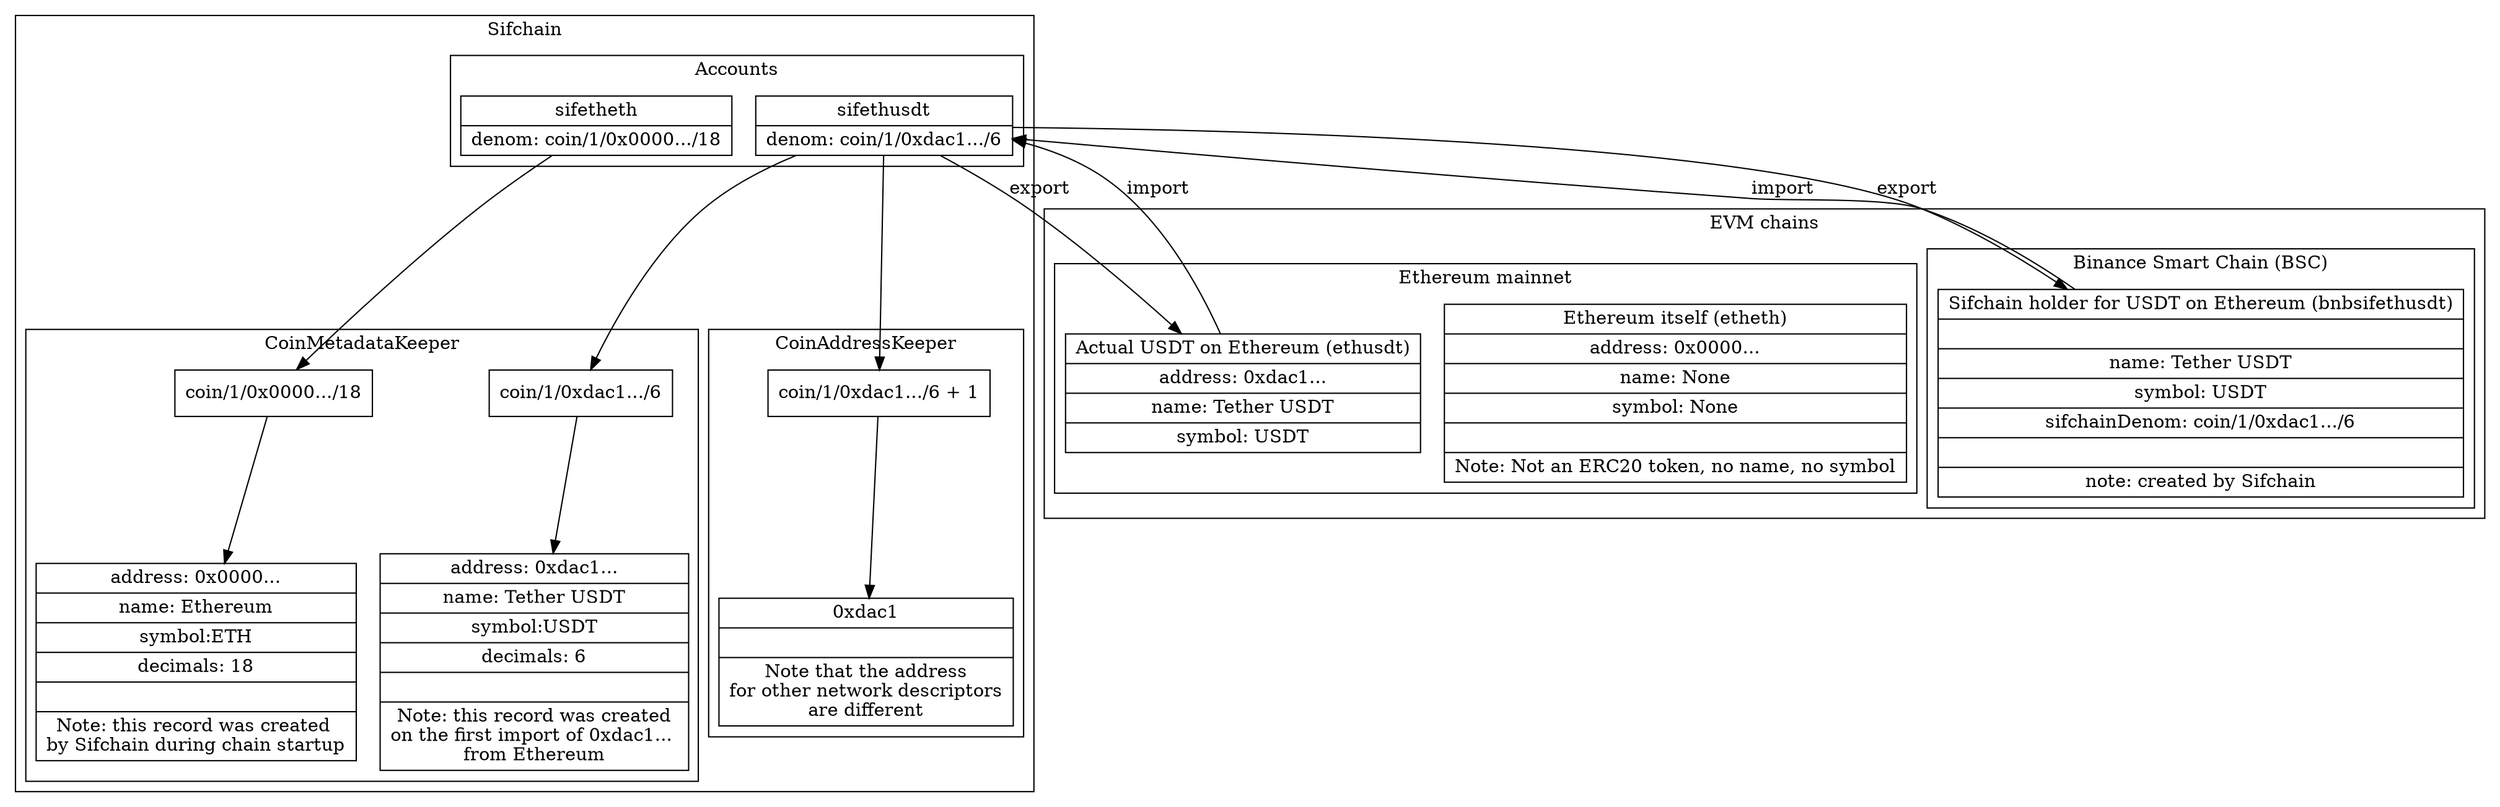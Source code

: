 digraph G {
    node [
        shape = "record"
    ]

    subgraph cluster_sifchain {
        label="Sifchain"
        subgraph cluster_coins {
            label="Accounts"
            sifethusdt [label="{sifethusdt|denom: coin/1/0xdac1.../6}"]
            sifetheth [label="{sifetheth|denom: coin/1/0x0000.../18}"]
        }

        subgraph cluster_coinmetadatakeeper {
            label="CoinMetadataKeeper"
            sifethusdtdenom [label="coin/1/0xdac1.../6}"]
            sifethusdtmetdata [label="{address: 0xdac1...|name: Tether USDT|symbol:USDT|decimals: 6||Note: this record was created\non the first import of 0xdac1... \nfrom Ethereum}"]
            sifethusdtdenom -> sifethusdtmetdata
            sifethusdt -> sifethusdtdenom

            sifethethdenom [label="coin/1/0x0000.../18}"]
            sifethethmetdata [label="{address: 0x0000...|name: Ethereum|symbol:ETH|decimals: 18||Note: this record was created \nby Sifchain during chain startup}"]
            sifethethdenom -> sifethethmetdata
            sifetheth -> sifethethdenom
        }
        subgraph cluster_coinaddresskeeper {
            label="CoinAddressKeeper"
            sifethdenomandnetworkdescriptor [label="coin/1/0xdac1.../6 + 1"]
            sifethusdtaddr [label="{0xdac1||Note that the address\nfor other network descriptors\nare different}"]
            sifethusdt -> sifethdenomandnetworkdescriptor
            sifethdenomandnetworkdescriptor -> sifethusdtaddr
        }
    }
    subgraph cluster_evm {
        label="EVM chains"
        subgraph cluster_etherum {
            label="Ethereum mainnet"
            etheth
            ethusdt
        }
        subgraph cluster_bsc {
            label="Binance Smart Chain (BSC)"
            bnbsifethusdt
        }
    }

    etheth [label="{Ethereum itself (etheth)|address: 0x0000...|name: None|symbol: None||Note: Not an ERC20 token, no name, no symbol}"]
    ethusdt [label="{Actual USDT on Ethereum (ethusdt)|address: 0xdac1...|name: Tether USDT|symbol: USDT}"]
    bnbsifethusdt [label="{Sifchain holder for USDT on Ethereum (bnbsifethusdt)||name: Tether USDT|symbol: USDT|sifchainDenom: coin/1/0xdac1.../6||note: created by Sifchain}"]
    ethusdt -> sifethusdt [label="import"]
    sifethusdt -> bnbsifethusdt [label="export"]
    sifethusdt -> ethusdt [label="export"]
    bnbsifethusdt -> sifethusdt [label="import"]
}